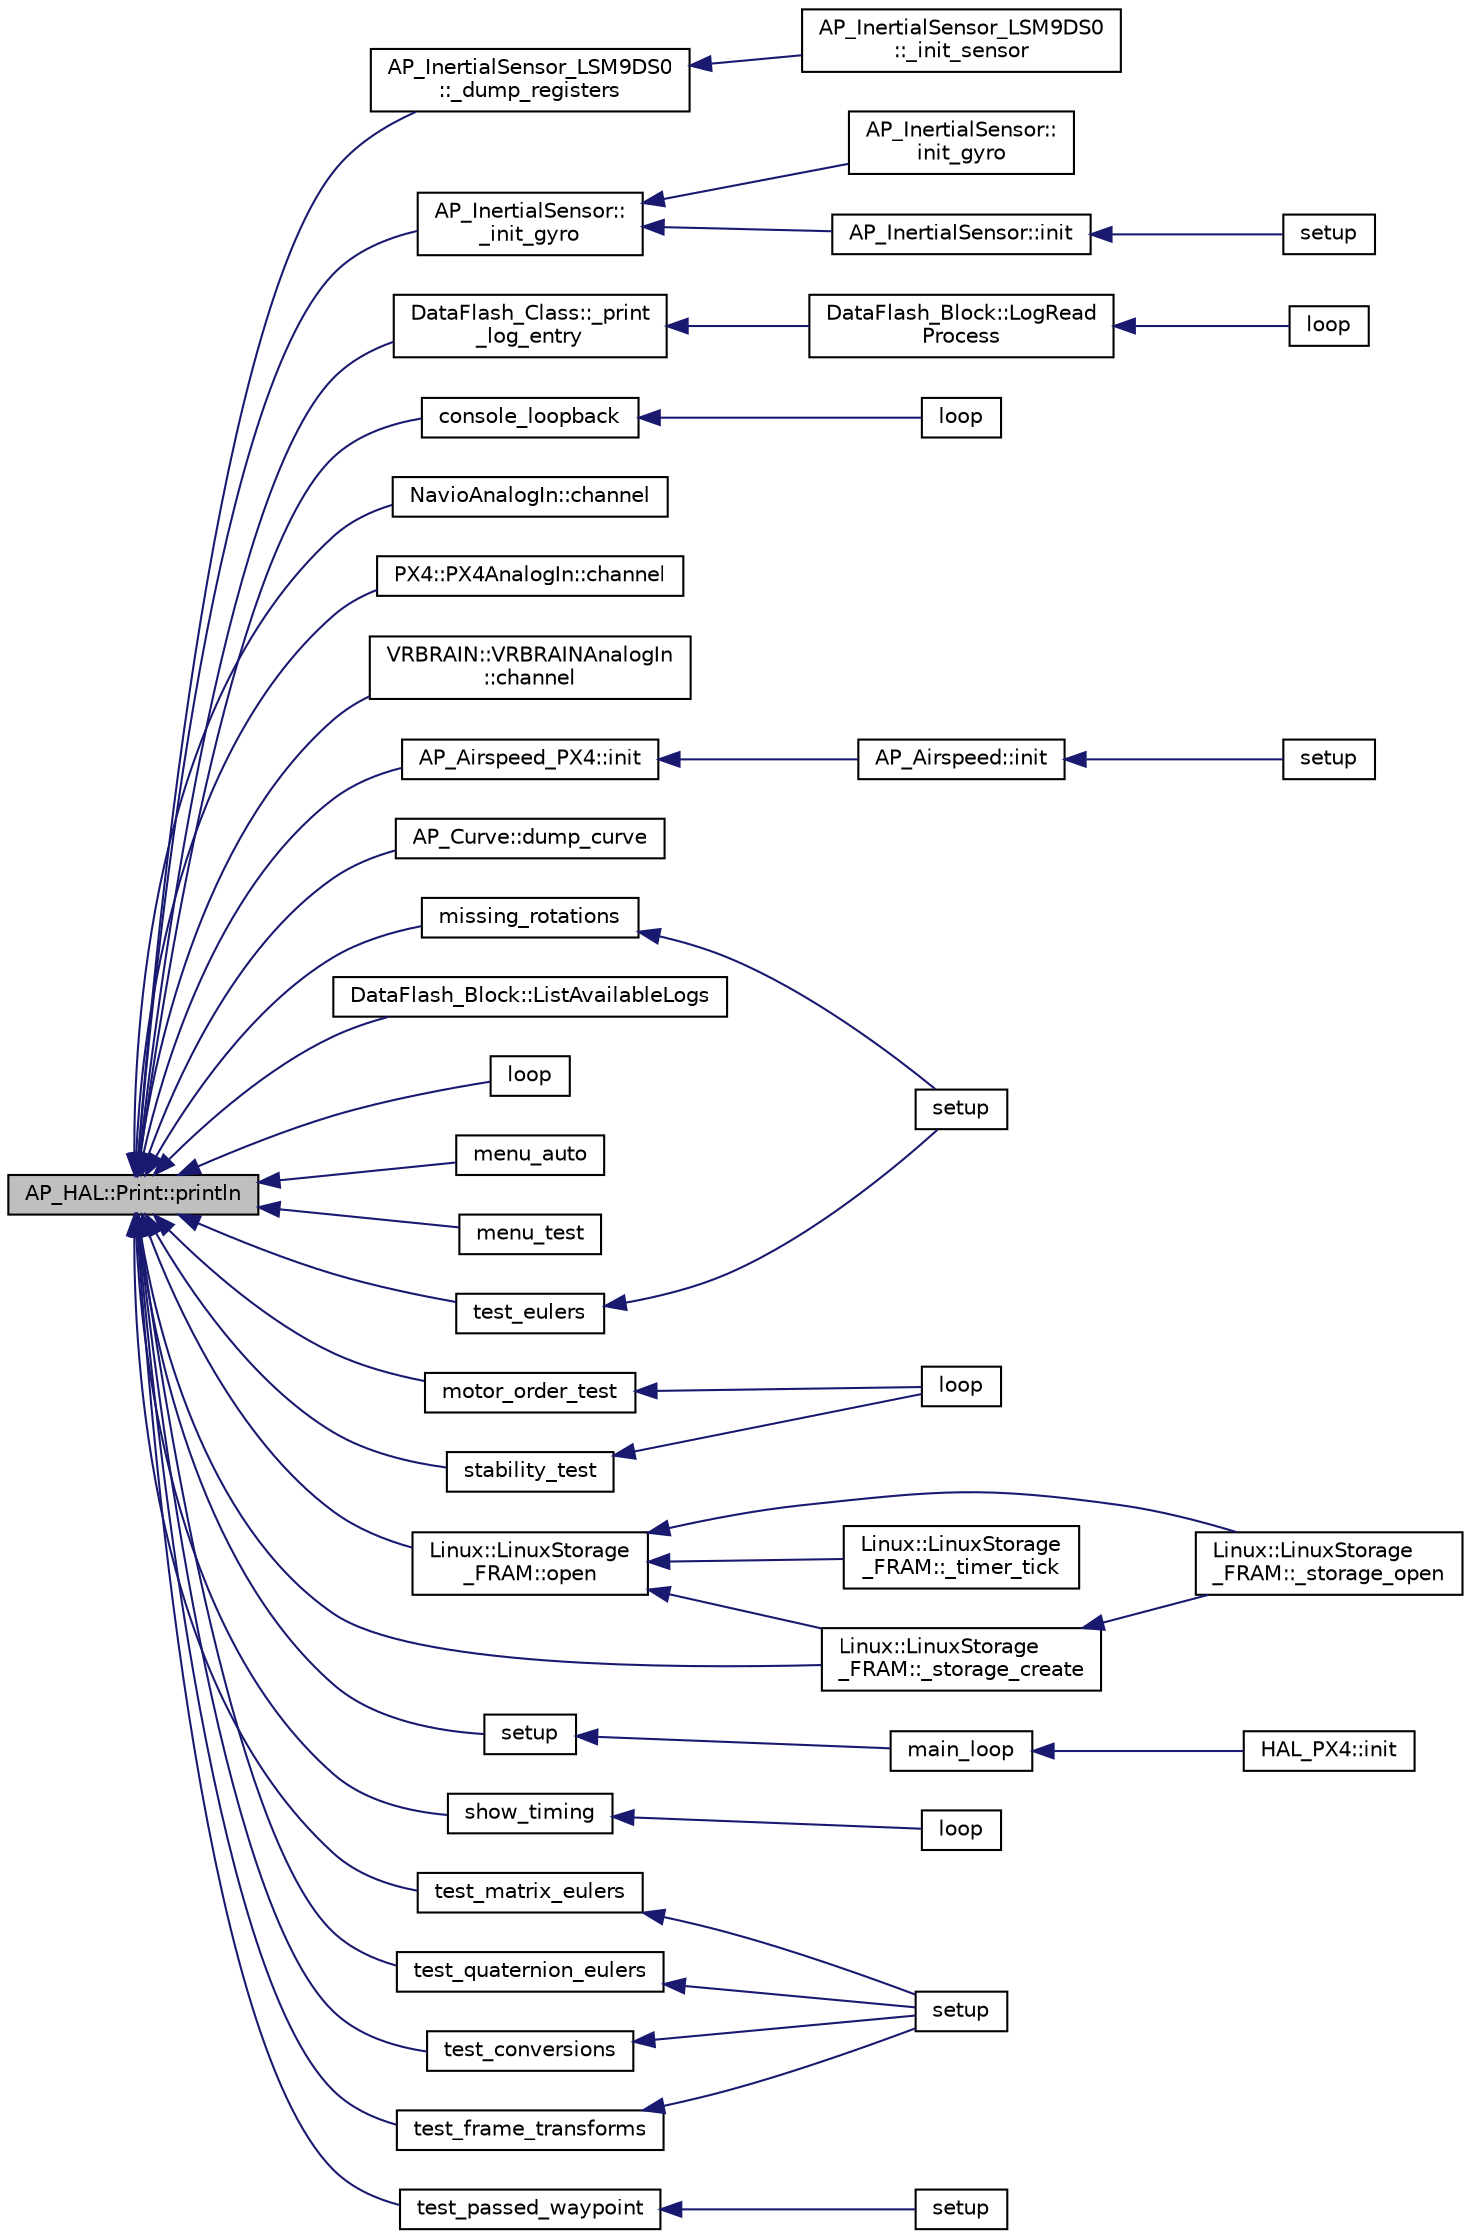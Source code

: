 digraph "AP_HAL::Print::println"
{
 // INTERACTIVE_SVG=YES
  edge [fontname="Helvetica",fontsize="10",labelfontname="Helvetica",labelfontsize="10"];
  node [fontname="Helvetica",fontsize="10",shape=record];
  rankdir="LR";
  Node1 [label="AP_HAL::Print::println",height=0.2,width=0.4,color="black", fillcolor="grey75", style="filled" fontcolor="black"];
  Node1 -> Node2 [dir="back",color="midnightblue",fontsize="10",style="solid",fontname="Helvetica"];
  Node2 [label="AP_InertialSensor_LSM9DS0\l::_dump_registers",height=0.2,width=0.4,color="black", fillcolor="white", style="filled",URL="$classAP__InertialSensor__LSM9DS0.html#a585d82b5f469728d27649891607a7567"];
  Node2 -> Node3 [dir="back",color="midnightblue",fontsize="10",style="solid",fontname="Helvetica"];
  Node3 [label="AP_InertialSensor_LSM9DS0\l::_init_sensor",height=0.2,width=0.4,color="black", fillcolor="white", style="filled",URL="$classAP__InertialSensor__LSM9DS0.html#a1047cd97a910ee344c829084b700e10b"];
  Node1 -> Node4 [dir="back",color="midnightblue",fontsize="10",style="solid",fontname="Helvetica"];
  Node4 [label="AP_InertialSensor::\l_init_gyro",height=0.2,width=0.4,color="black", fillcolor="white", style="filled",URL="$classAP__InertialSensor.html#a8744303832541bef0025d9698468938c"];
  Node4 -> Node5 [dir="back",color="midnightblue",fontsize="10",style="solid",fontname="Helvetica"];
  Node5 [label="AP_InertialSensor::init",height=0.2,width=0.4,color="black", fillcolor="white", style="filled",URL="$classAP__InertialSensor.html#ab0534f593e07f2d483ddd8c2b1bbf4d9"];
  Node5 -> Node6 [dir="back",color="midnightblue",fontsize="10",style="solid",fontname="Helvetica"];
  Node6 [label="setup",height=0.2,width=0.4,color="black", fillcolor="white", style="filled",URL="$AHRS__Test_8pde.html#a7dfd9b79bc5a37d7df40207afbc5431f"];
  Node4 -> Node7 [dir="back",color="midnightblue",fontsize="10",style="solid",fontname="Helvetica"];
  Node7 [label="AP_InertialSensor::\linit_gyro",height=0.2,width=0.4,color="black", fillcolor="white", style="filled",URL="$classAP__InertialSensor.html#a424609d1eb3dc8473040c9e6f87771ad"];
  Node1 -> Node8 [dir="back",color="midnightblue",fontsize="10",style="solid",fontname="Helvetica"];
  Node8 [label="DataFlash_Class::_print\l_log_entry",height=0.2,width=0.4,color="black", fillcolor="white", style="filled",URL="$classDataFlash__Class.html#a0fcc2b2770dd013c11d54745b661f633"];
  Node8 -> Node9 [dir="back",color="midnightblue",fontsize="10",style="solid",fontname="Helvetica"];
  Node9 [label="DataFlash_Block::LogRead\lProcess",height=0.2,width=0.4,color="black", fillcolor="white", style="filled",URL="$classDataFlash__Block.html#a8b52881f78d27ccf9cf143889bdd7dae"];
  Node9 -> Node10 [dir="back",color="midnightblue",fontsize="10",style="solid",fontname="Helvetica"];
  Node10 [label="loop",height=0.2,width=0.4,color="black", fillcolor="white", style="filled",URL="$DataFlash__test_8pde.html#afe461d27b9c48d5921c00d521181f12f"];
  Node1 -> Node11 [dir="back",color="midnightblue",fontsize="10",style="solid",fontname="Helvetica"];
  Node11 [label="Linux::LinuxStorage\l_FRAM::_storage_create",height=0.2,width=0.4,color="black", fillcolor="white", style="filled",URL="$classLinux_1_1LinuxStorage__FRAM.html#a4f5c65dff23063e62595c01a997af52c"];
  Node11 -> Node12 [dir="back",color="midnightblue",fontsize="10",style="solid",fontname="Helvetica"];
  Node12 [label="Linux::LinuxStorage\l_FRAM::_storage_open",height=0.2,width=0.4,color="black", fillcolor="white", style="filled",URL="$classLinux_1_1LinuxStorage__FRAM.html#a3c8de702b5554324a004ba3da50d7e80"];
  Node1 -> Node13 [dir="back",color="midnightblue",fontsize="10",style="solid",fontname="Helvetica"];
  Node13 [label="NavioAnalogIn::channel",height=0.2,width=0.4,color="black", fillcolor="white", style="filled",URL="$classNavioAnalogIn.html#a722a513cc6f405183b1a9896490e6bb0"];
  Node1 -> Node14 [dir="back",color="midnightblue",fontsize="10",style="solid",fontname="Helvetica"];
  Node14 [label="PX4::PX4AnalogIn::channel",height=0.2,width=0.4,color="black", fillcolor="white", style="filled",URL="$classPX4_1_1PX4AnalogIn.html#ac252f6f4970cdbd7cd6b575dca155297"];
  Node1 -> Node15 [dir="back",color="midnightblue",fontsize="10",style="solid",fontname="Helvetica"];
  Node15 [label="VRBRAIN::VRBRAINAnalogIn\l::channel",height=0.2,width=0.4,color="black", fillcolor="white", style="filled",URL="$classVRBRAIN_1_1VRBRAINAnalogIn.html#a1e0366bff05cbc5c1e4abae5b9d849c0"];
  Node1 -> Node16 [dir="back",color="midnightblue",fontsize="10",style="solid",fontname="Helvetica"];
  Node16 [label="console_loopback",height=0.2,width=0.4,color="black", fillcolor="white", style="filled",URL="$GCS__Console_2examples_2Console_2Console_8pde.html#af448a11a75341cbf41bde0f0e10d459a"];
  Node16 -> Node17 [dir="back",color="midnightblue",fontsize="10",style="solid",fontname="Helvetica"];
  Node17 [label="loop",height=0.2,width=0.4,color="black", fillcolor="white", style="filled",URL="$GCS__Console_2examples_2Console_2Console_8pde.html#a0b33edabd7f1c4e4a0bf32c67269be2f"];
  Node1 -> Node18 [dir="back",color="midnightblue",fontsize="10",style="solid",fontname="Helvetica"];
  Node18 [label="AP_Curve::dump_curve",height=0.2,width=0.4,color="black", fillcolor="white", style="filled",URL="$classAP__Curve.html#a4b9ae5e9b5d0b263a9966084a9a5c0b6"];
  Node1 -> Node19 [dir="back",color="midnightblue",fontsize="10",style="solid",fontname="Helvetica"];
  Node19 [label="AP_Airspeed_PX4::init",height=0.2,width=0.4,color="black", fillcolor="white", style="filled",URL="$classAP__Airspeed__PX4.html#a0adbea999d3007107b1949ba08cb38d1"];
  Node19 -> Node20 [dir="back",color="midnightblue",fontsize="10",style="solid",fontname="Helvetica"];
  Node20 [label="AP_Airspeed::init",height=0.2,width=0.4,color="black", fillcolor="white", style="filled",URL="$classAP__Airspeed.html#a7499575104f24c6502e1148c353d9637"];
  Node20 -> Node21 [dir="back",color="midnightblue",fontsize="10",style="solid",fontname="Helvetica"];
  Node21 [label="setup",height=0.2,width=0.4,color="black", fillcolor="white", style="filled",URL="$Airspeed_8pde.html#a4fc01d736fe50cf5b977f755b675f11d"];
  Node1 -> Node22 [dir="back",color="midnightblue",fontsize="10",style="solid",fontname="Helvetica"];
  Node22 [label="DataFlash_Block::ListAvailableLogs",height=0.2,width=0.4,color="black", fillcolor="white", style="filled",URL="$classDataFlash__Block.html#af69dc258faab0de2a9b38e87d4c67799"];
  Node1 -> Node23 [dir="back",color="midnightblue",fontsize="10",style="solid",fontname="Helvetica"];
  Node23 [label="loop",height=0.2,width=0.4,color="black", fillcolor="white", style="filled",URL="$BARO__generic_8pde.html#afe461d27b9c48d5921c00d521181f12f"];
  Node1 -> Node24 [dir="back",color="midnightblue",fontsize="10",style="solid",fontname="Helvetica"];
  Node24 [label="menu_auto",height=0.2,width=0.4,color="black", fillcolor="white", style="filled",URL="$menu_8pde.html#aafd20eb89d3e6632a4e7723e384806fc"];
  Node1 -> Node25 [dir="back",color="midnightblue",fontsize="10",style="solid",fontname="Helvetica"];
  Node25 [label="menu_test",height=0.2,width=0.4,color="black", fillcolor="white", style="filled",URL="$menu_8pde.html#a1026e9aaa54d1bacd7d38f9840a04734"];
  Node1 -> Node26 [dir="back",color="midnightblue",fontsize="10",style="solid",fontname="Helvetica"];
  Node26 [label="missing_rotations",height=0.2,width=0.4,color="black", fillcolor="white", style="filled",URL="$rotations_8pde.html#a1452d16c339066eafa4bf6ad001b7695"];
  Node26 -> Node27 [dir="back",color="midnightblue",fontsize="10",style="solid",fontname="Helvetica"];
  Node27 [label="setup",height=0.2,width=0.4,color="black", fillcolor="white", style="filled",URL="$rotations_8pde.html#a7dfd9b79bc5a37d7df40207afbc5431f"];
  Node1 -> Node28 [dir="back",color="midnightblue",fontsize="10",style="solid",fontname="Helvetica"];
  Node28 [label="motor_order_test",height=0.2,width=0.4,color="black", fillcolor="white", style="filled",URL="$AP__Motors__test_8pde.html#a57a49546fb6c5b2c9b423caa333e82b1"];
  Node28 -> Node29 [dir="back",color="midnightblue",fontsize="10",style="solid",fontname="Helvetica"];
  Node29 [label="loop",height=0.2,width=0.4,color="black", fillcolor="white", style="filled",URL="$AP__Motors__test_8pde.html#afe461d27b9c48d5921c00d521181f12f"];
  Node1 -> Node30 [dir="back",color="midnightblue",fontsize="10",style="solid",fontname="Helvetica"];
  Node30 [label="Linux::LinuxStorage\l_FRAM::open",height=0.2,width=0.4,color="black", fillcolor="white", style="filled",URL="$classLinux_1_1LinuxStorage__FRAM.html#abe5495ebecf6180c5865f33e9b0de113"];
  Node30 -> Node11 [dir="back",color="midnightblue",fontsize="10",style="solid",fontname="Helvetica"];
  Node30 -> Node12 [dir="back",color="midnightblue",fontsize="10",style="solid",fontname="Helvetica"];
  Node30 -> Node31 [dir="back",color="midnightblue",fontsize="10",style="solid",fontname="Helvetica"];
  Node31 [label="Linux::LinuxStorage\l_FRAM::_timer_tick",height=0.2,width=0.4,color="black", fillcolor="white", style="filled",URL="$classLinux_1_1LinuxStorage__FRAM.html#a95e031b758f4a15f38f6c23c43b91c8f"];
  Node1 -> Node32 [dir="back",color="midnightblue",fontsize="10",style="solid",fontname="Helvetica"];
  Node32 [label="setup",height=0.2,width=0.4,color="black", fillcolor="white", style="filled",URL="$AC__PID__test_8pde.html#a4fc01d736fe50cf5b977f755b675f11d"];
  Node32 -> Node33 [dir="back",color="midnightblue",fontsize="10",style="solid",fontname="Helvetica"];
  Node33 [label="main_loop",height=0.2,width=0.4,color="black", fillcolor="white", style="filled",URL="$HAL__PX4__Class_8cpp.html#a9bd6e6ad19a651d2c83ab3edb8d51924"];
  Node33 -> Node34 [dir="back",color="midnightblue",fontsize="10",style="solid",fontname="Helvetica"];
  Node34 [label="HAL_PX4::init",height=0.2,width=0.4,color="black", fillcolor="white", style="filled",URL="$classHAL__PX4.html#aa30a8fe0c2c42ede8ced6fc21e1c748a"];
  Node1 -> Node35 [dir="back",color="midnightblue",fontsize="10",style="solid",fontname="Helvetica"];
  Node35 [label="show_timing",height=0.2,width=0.4,color="black", fillcolor="white", style="filled",URL="$AP__ADC__test_8pde.html#ab7608ee8404f6bcef359aa32473829d8"];
  Node35 -> Node36 [dir="back",color="midnightblue",fontsize="10",style="solid",fontname="Helvetica"];
  Node36 [label="loop",height=0.2,width=0.4,color="black", fillcolor="white", style="filled",URL="$AP__ADC__test_8pde.html#afe461d27b9c48d5921c00d521181f12f"];
  Node1 -> Node37 [dir="back",color="midnightblue",fontsize="10",style="solid",fontname="Helvetica"];
  Node37 [label="stability_test",height=0.2,width=0.4,color="black", fillcolor="white", style="filled",URL="$AP__Motors__test_8pde.html#a7f47bb79f883994514efee9d8de3ec0c"];
  Node37 -> Node29 [dir="back",color="midnightblue",fontsize="10",style="solid",fontname="Helvetica"];
  Node1 -> Node38 [dir="back",color="midnightblue",fontsize="10",style="solid",fontname="Helvetica"];
  Node38 [label="test_conversions",height=0.2,width=0.4,color="black", fillcolor="white", style="filled",URL="$eulers_8pde.html#ac5851b63c32809e725e1fadbec137224"];
  Node38 -> Node39 [dir="back",color="midnightblue",fontsize="10",style="solid",fontname="Helvetica"];
  Node39 [label="setup",height=0.2,width=0.4,color="black", fillcolor="white", style="filled",URL="$eulers_8pde.html#a7dfd9b79bc5a37d7df40207afbc5431f"];
  Node1 -> Node40 [dir="back",color="midnightblue",fontsize="10",style="solid",fontname="Helvetica"];
  Node40 [label="test_eulers",height=0.2,width=0.4,color="black", fillcolor="white", style="filled",URL="$rotations_8pde.html#a03c7c1e3aa9eaccd37b442995438a8b8"];
  Node40 -> Node27 [dir="back",color="midnightblue",fontsize="10",style="solid",fontname="Helvetica"];
  Node1 -> Node41 [dir="back",color="midnightblue",fontsize="10",style="solid",fontname="Helvetica"];
  Node41 [label="test_frame_transforms",height=0.2,width=0.4,color="black", fillcolor="white", style="filled",URL="$eulers_8pde.html#a97831e3cea863b581f8e989164514a25"];
  Node41 -> Node39 [dir="back",color="midnightblue",fontsize="10",style="solid",fontname="Helvetica"];
  Node1 -> Node42 [dir="back",color="midnightblue",fontsize="10",style="solid",fontname="Helvetica"];
  Node42 [label="test_matrix_eulers",height=0.2,width=0.4,color="black", fillcolor="white", style="filled",URL="$eulers_8pde.html#aceb2646dd2a8910fd27813e20e13c6a4"];
  Node42 -> Node39 [dir="back",color="midnightblue",fontsize="10",style="solid",fontname="Helvetica"];
  Node1 -> Node43 [dir="back",color="midnightblue",fontsize="10",style="solid",fontname="Helvetica"];
  Node43 [label="test_passed_waypoint",height=0.2,width=0.4,color="black", fillcolor="white", style="filled",URL="$location_8pde.html#aff2387ea872bdd079c8de9005c934319"];
  Node43 -> Node44 [dir="back",color="midnightblue",fontsize="10",style="solid",fontname="Helvetica"];
  Node44 [label="setup",height=0.2,width=0.4,color="black", fillcolor="white", style="filled",URL="$location_8pde.html#a7dfd9b79bc5a37d7df40207afbc5431f"];
  Node1 -> Node45 [dir="back",color="midnightblue",fontsize="10",style="solid",fontname="Helvetica"];
  Node45 [label="test_quaternion_eulers",height=0.2,width=0.4,color="black", fillcolor="white", style="filled",URL="$eulers_8pde.html#a1e4ca41feae51e8f6dc923cde8d1ad39"];
  Node45 -> Node39 [dir="back",color="midnightblue",fontsize="10",style="solid",fontname="Helvetica"];
}
